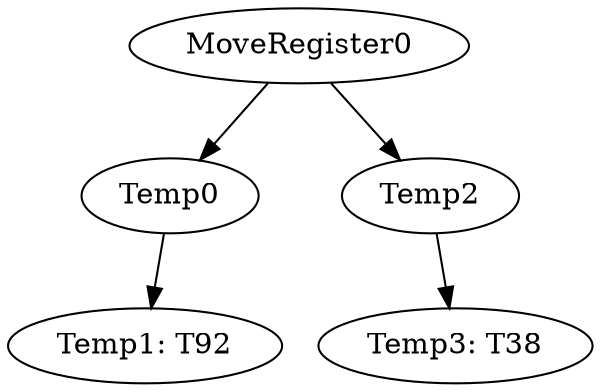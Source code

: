 digraph {
	ordering = out;
	MoveRegister0 -> Temp0;
	MoveRegister0 -> Temp2;
	Temp2 -> "Temp3: T38";
	Temp0 -> "Temp1: T92";
}

